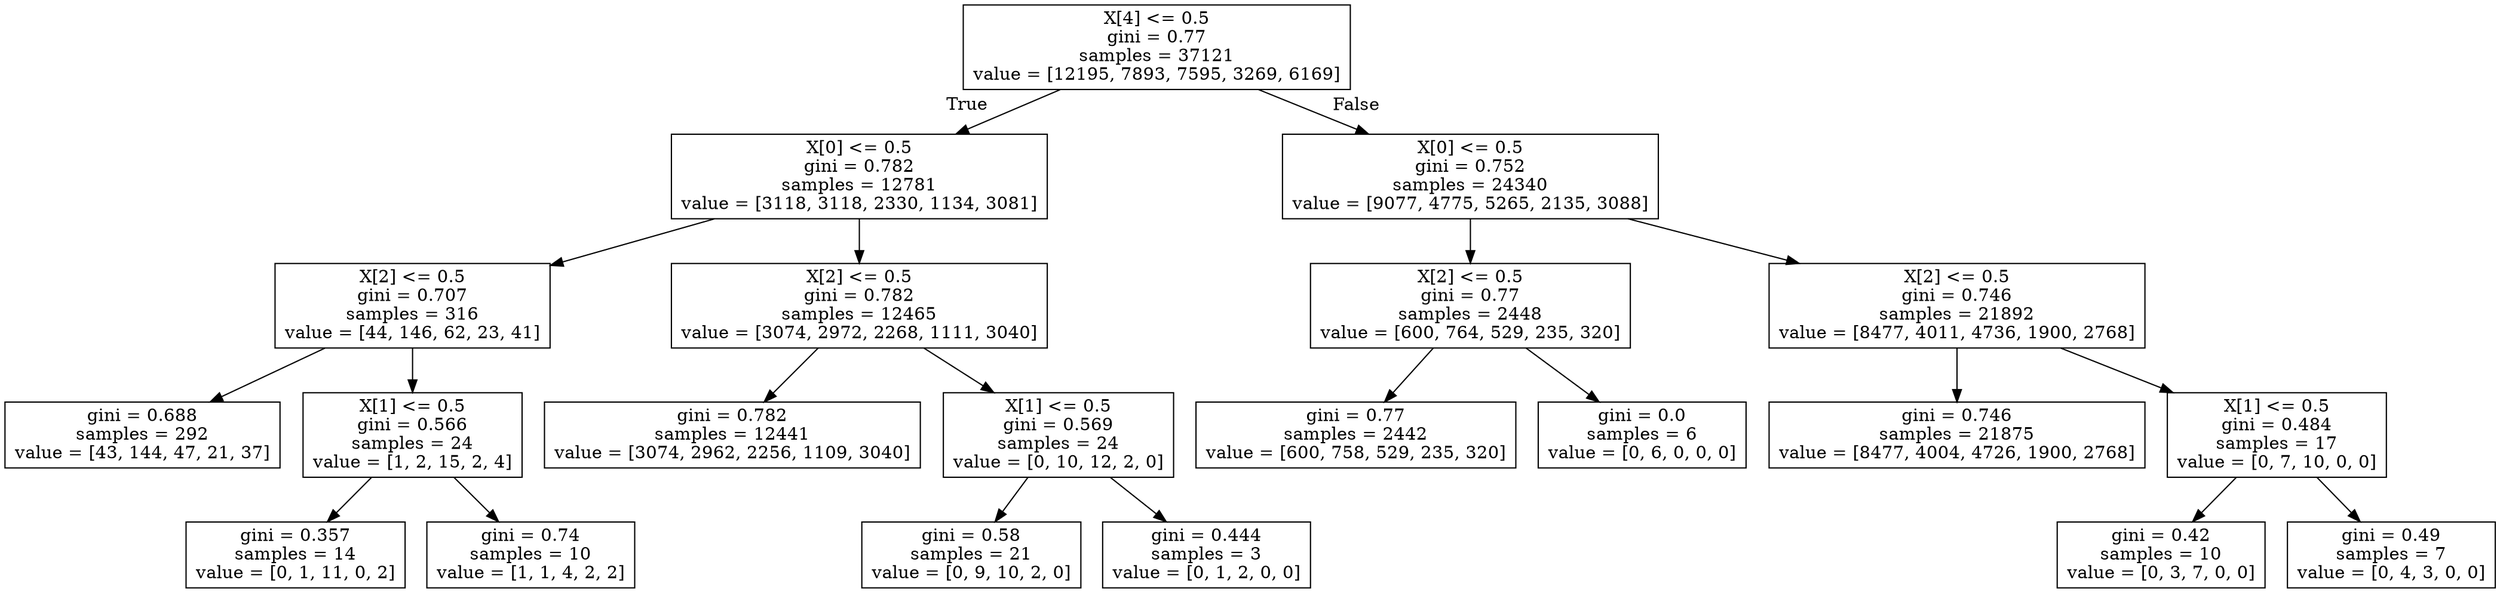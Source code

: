 digraph Tree {
node [shape=box] ;
0 [label="X[4] <= 0.5\ngini = 0.77\nsamples = 37121\nvalue = [12195, 7893, 7595, 3269, 6169]"] ;
1 [label="X[0] <= 0.5\ngini = 0.782\nsamples = 12781\nvalue = [3118, 3118, 2330, 1134, 3081]"] ;
0 -> 1 [labeldistance=2.5, labelangle=45, headlabel="True"] ;
2 [label="X[2] <= 0.5\ngini = 0.707\nsamples = 316\nvalue = [44, 146, 62, 23, 41]"] ;
1 -> 2 ;
3 [label="gini = 0.688\nsamples = 292\nvalue = [43, 144, 47, 21, 37]"] ;
2 -> 3 ;
4 [label="X[1] <= 0.5\ngini = 0.566\nsamples = 24\nvalue = [1, 2, 15, 2, 4]"] ;
2 -> 4 ;
5 [label="gini = 0.357\nsamples = 14\nvalue = [0, 1, 11, 0, 2]"] ;
4 -> 5 ;
6 [label="gini = 0.74\nsamples = 10\nvalue = [1, 1, 4, 2, 2]"] ;
4 -> 6 ;
7 [label="X[2] <= 0.5\ngini = 0.782\nsamples = 12465\nvalue = [3074, 2972, 2268, 1111, 3040]"] ;
1 -> 7 ;
8 [label="gini = 0.782\nsamples = 12441\nvalue = [3074, 2962, 2256, 1109, 3040]"] ;
7 -> 8 ;
9 [label="X[1] <= 0.5\ngini = 0.569\nsamples = 24\nvalue = [0, 10, 12, 2, 0]"] ;
7 -> 9 ;
10 [label="gini = 0.58\nsamples = 21\nvalue = [0, 9, 10, 2, 0]"] ;
9 -> 10 ;
11 [label="gini = 0.444\nsamples = 3\nvalue = [0, 1, 2, 0, 0]"] ;
9 -> 11 ;
12 [label="X[0] <= 0.5\ngini = 0.752\nsamples = 24340\nvalue = [9077, 4775, 5265, 2135, 3088]"] ;
0 -> 12 [labeldistance=2.5, labelangle=-45, headlabel="False"] ;
13 [label="X[2] <= 0.5\ngini = 0.77\nsamples = 2448\nvalue = [600, 764, 529, 235, 320]"] ;
12 -> 13 ;
14 [label="gini = 0.77\nsamples = 2442\nvalue = [600, 758, 529, 235, 320]"] ;
13 -> 14 ;
15 [label="gini = 0.0\nsamples = 6\nvalue = [0, 6, 0, 0, 0]"] ;
13 -> 15 ;
16 [label="X[2] <= 0.5\ngini = 0.746\nsamples = 21892\nvalue = [8477, 4011, 4736, 1900, 2768]"] ;
12 -> 16 ;
17 [label="gini = 0.746\nsamples = 21875\nvalue = [8477, 4004, 4726, 1900, 2768]"] ;
16 -> 17 ;
18 [label="X[1] <= 0.5\ngini = 0.484\nsamples = 17\nvalue = [0, 7, 10, 0, 0]"] ;
16 -> 18 ;
19 [label="gini = 0.42\nsamples = 10\nvalue = [0, 3, 7, 0, 0]"] ;
18 -> 19 ;
20 [label="gini = 0.49\nsamples = 7\nvalue = [0, 4, 3, 0, 0]"] ;
18 -> 20 ;
}